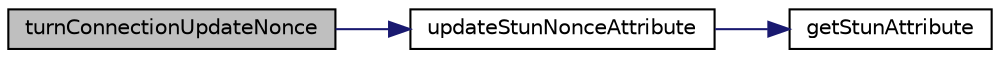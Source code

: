 digraph "turnConnectionUpdateNonce"
{
 // LATEX_PDF_SIZE
  edge [fontname="Helvetica",fontsize="10",labelfontname="Helvetica",labelfontsize="10"];
  node [fontname="Helvetica",fontsize="10",shape=record];
  rankdir="LR";
  Node1 [label="turnConnectionUpdateNonce",height=0.2,width=0.4,color="black", fillcolor="grey75", style="filled", fontcolor="black",tooltip=" "];
  Node1 -> Node2 [color="midnightblue",fontsize="10",style="solid",fontname="Helvetica"];
  Node2 [label="updateStunNonceAttribute",height=0.2,width=0.4,color="black", fillcolor="white", style="filled",URL="$Stun_8c.html#a20f4ead6a4c7a7367e5350a0e9d0828f",tooltip=" "];
  Node2 -> Node3 [color="midnightblue",fontsize="10",style="solid",fontname="Helvetica"];
  Node3 [label="getStunAttribute",height=0.2,width=0.4,color="black", fillcolor="white", style="filled",URL="$Stun_8c.html#a248e137a0c4fac05726e2182c0c1f383",tooltip=" "];
}
